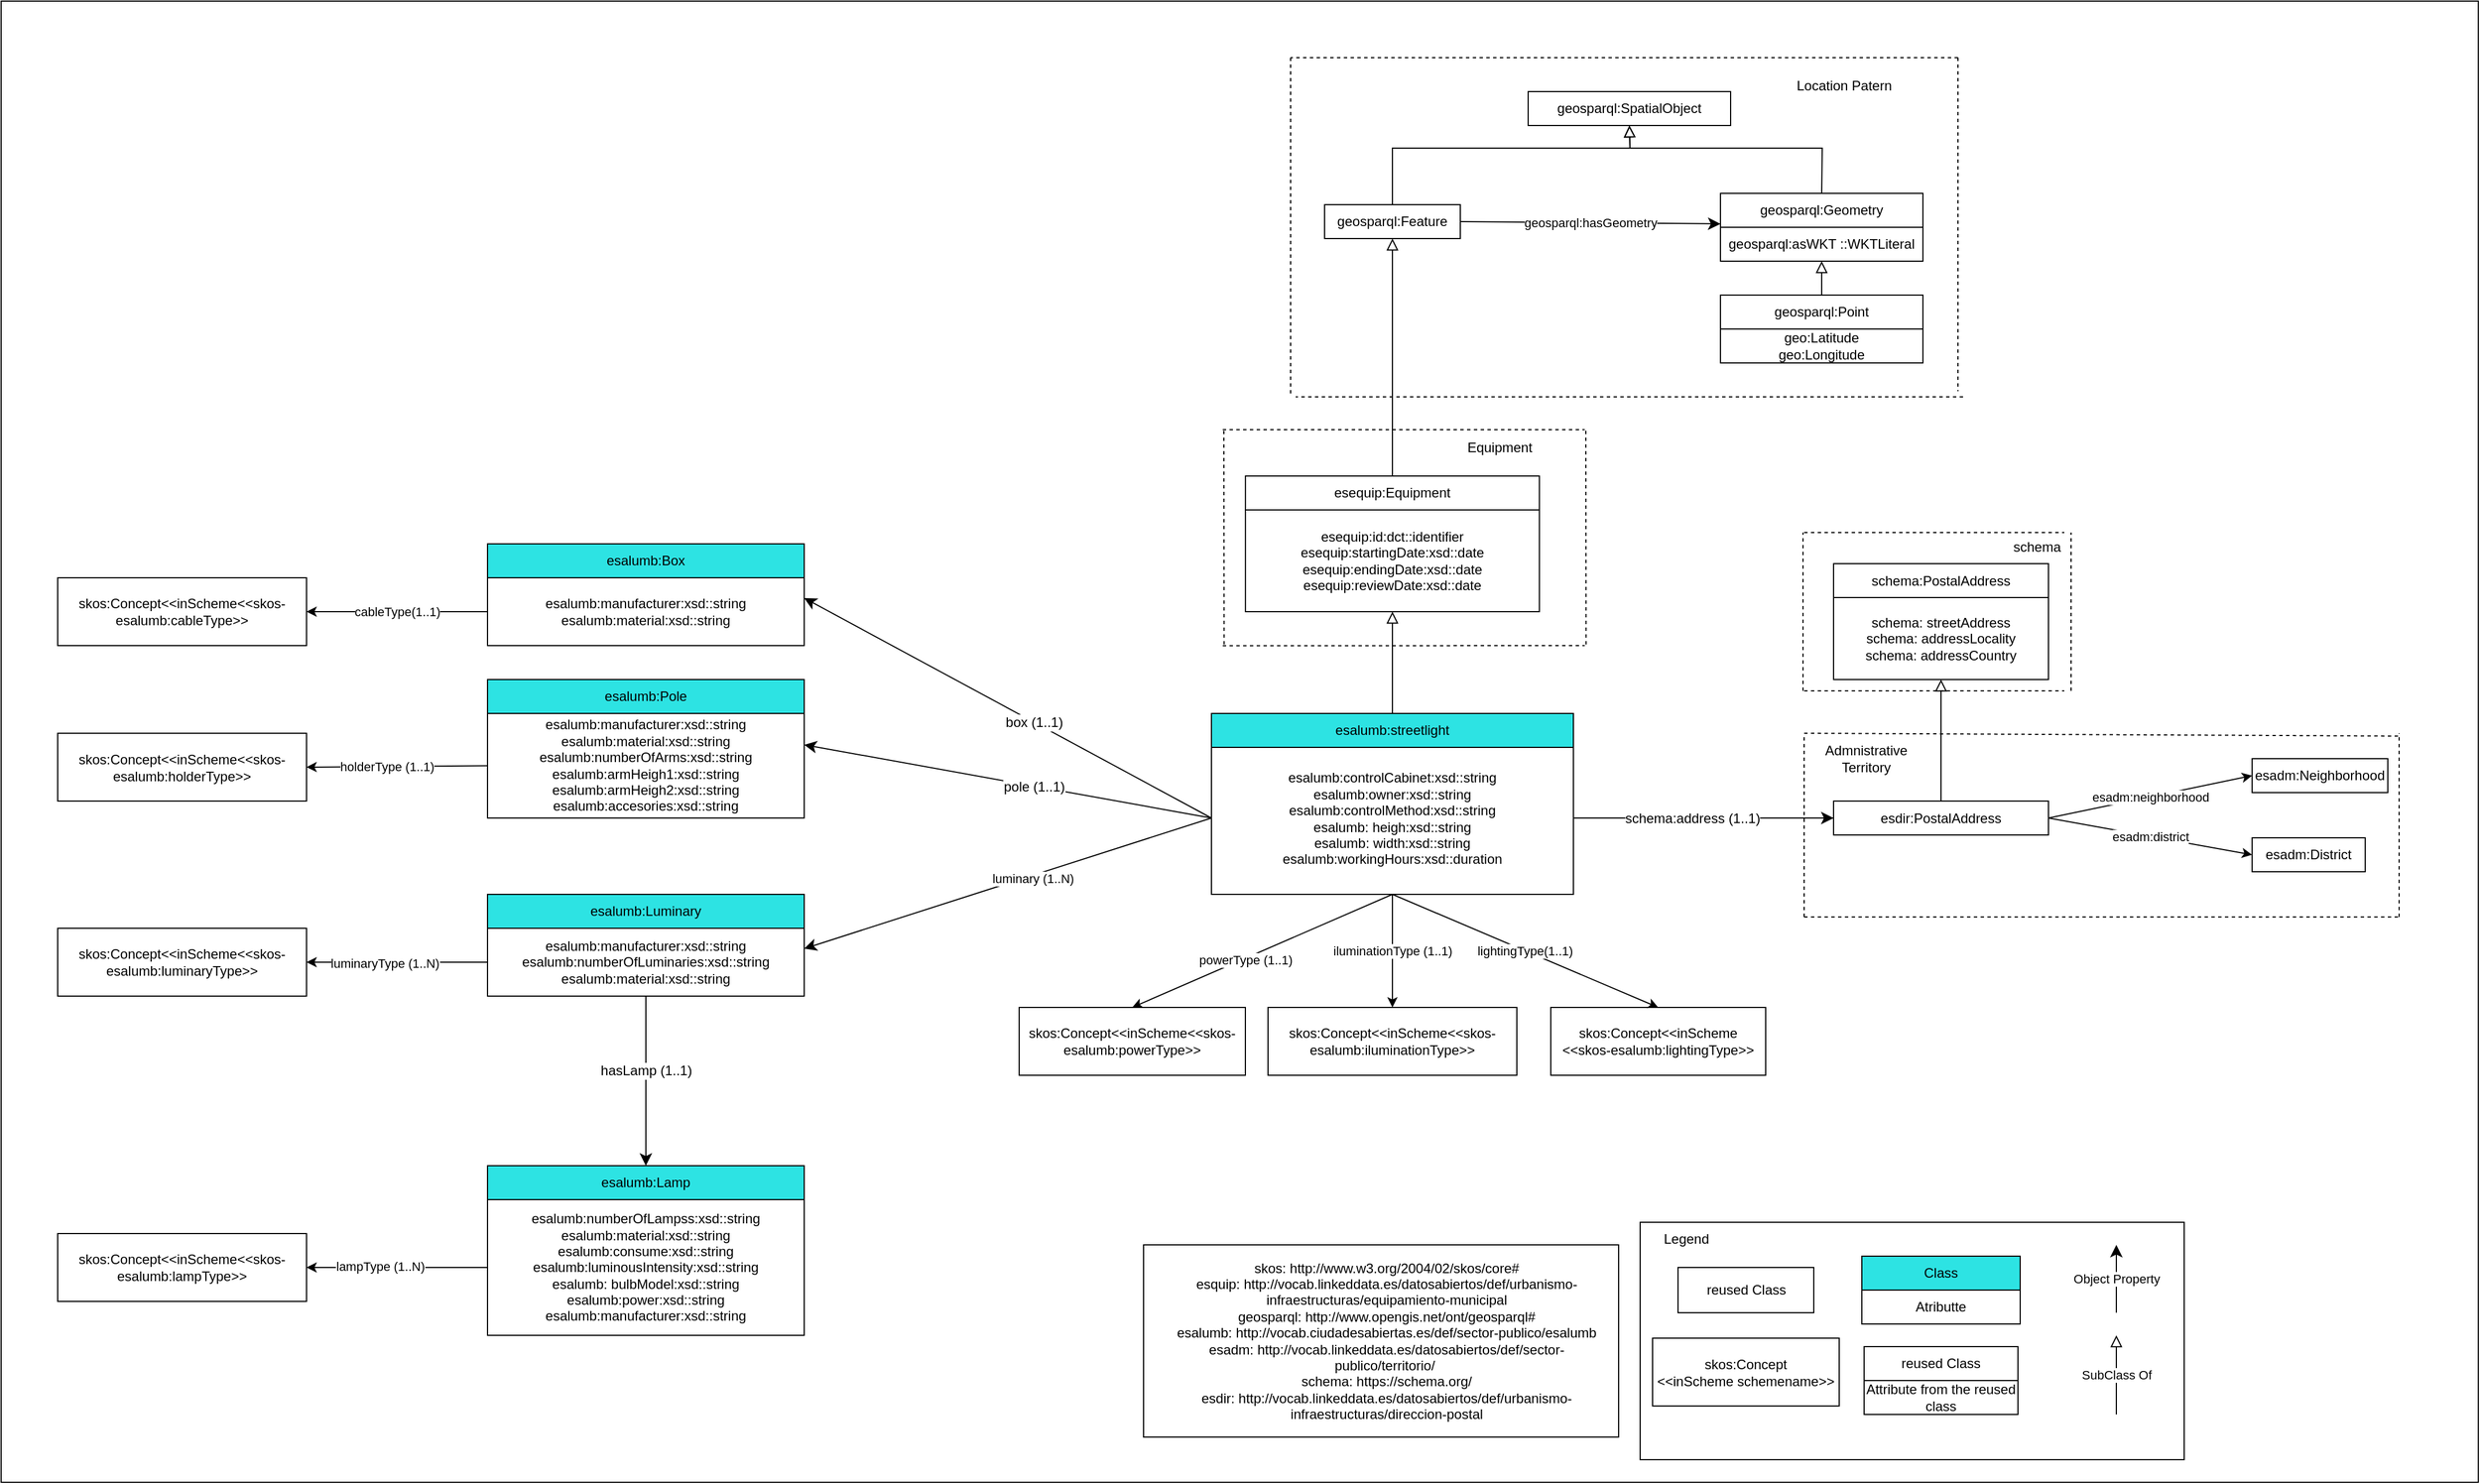 <mxfile version="17.4.2" type="device"><diagram id="e428gesRJKgHhVkrDnYT" name="Página-2"><mxGraphModel dx="2932" dy="1818" grid="1" gridSize="10" guides="1" tooltips="1" connect="1" arrows="1" fold="1" page="1" pageScale="1" pageWidth="827" pageHeight="1169" math="0" shadow="0"><root><mxCell id="gFt_EBzvBKmSdwnH_T5e-0"/><mxCell id="gFt_EBzvBKmSdwnH_T5e-1" parent="gFt_EBzvBKmSdwnH_T5e-0"/><mxCell id="wzU574VmrO2W2eelfZgO-3" value="" style="rounded=0;whiteSpace=wrap;html=1;" vertex="1" parent="gFt_EBzvBKmSdwnH_T5e-1"><mxGeometry x="-1180" y="-170" width="2190" height="1310" as="geometry"/></mxCell><mxCell id="wOGgkQfPhAHRgsVjdHP_-0" value="&lt;span&gt;esalumb:controlCabinet:xsd::string&lt;/span&gt;&lt;u&gt;&lt;br&gt;&lt;/u&gt;esalumb:owner:xsd::string&lt;br&gt;esalumb:controlMethod:xsd::string&lt;br&gt;esalumb: heigh:xsd::string&lt;br&gt;esalumb: width:xsd::string&lt;br&gt;esalumb:workingHours:xsd::duration&lt;span&gt;&lt;br&gt;&lt;/span&gt;" style="rounded=0;whiteSpace=wrap;html=1;snapToPoint=1;points=[[0.1,0],[0.2,0],[0.3,0],[0.4,0],[0.5,0],[0.6,0],[0.7,0],[0.8,0],[0.9,0],[0,0.1],[0,0.3],[0,0.5],[0,0.7],[0,0.9],[0.1,1],[0.2,1],[0.3,1],[0.4,1],[0.5,1],[0.6,1],[0.7,1],[0.8,1],[0.9,1],[1,0.1],[1,0.3],[1,0.5],[1,0.7],[1,0.9]];" parent="gFt_EBzvBKmSdwnH_T5e-1" vertex="1"><mxGeometry x="-110" y="485" width="320" height="135" as="geometry"/></mxCell><mxCell id="wOGgkQfPhAHRgsVjdHP_-1" value="esalumb:streetlight" style="rounded=0;whiteSpace=wrap;html=1;snapToPoint=1;points=[[0.1,0],[0.2,0],[0.3,0],[0.4,0],[0.5,0],[0.6,0],[0.7,0],[0.8,0],[0.9,0],[0,0.1],[0,0.3],[0,0.5],[0,0.7],[0,0.9],[0.1,1],[0.2,1],[0.3,1],[0.4,1],[0.5,1],[0.6,1],[0.7,1],[0.8,1],[0.9,1],[1,0.1],[1,0.3],[1,0.5],[1,0.7],[1,0.9]];fillColor=#2DE3E3;" parent="gFt_EBzvBKmSdwnH_T5e-1" vertex="1"><mxGeometry x="-110" y="460" width="320" height="30" as="geometry"/></mxCell><mxCell id="DPqcts68qOre62kYzFas-4" style="edgeStyle=orthogonalEdgeStyle;rounded=0;orthogonalLoop=1;jettySize=auto;html=1;exitX=0.5;exitY=1;exitDx=0;exitDy=0;" parent="gFt_EBzvBKmSdwnH_T5e-1" source="wOGgkQfPhAHRgsVjdHP_-0" target="wOGgkQfPhAHRgsVjdHP_-0" edge="1"><mxGeometry relative="1" as="geometry"/></mxCell><mxCell id="qGrU05ty7huBXTV7_1Z9-4" value="esalumb:manufacturer:xsd::string&lt;br&gt;esalumb:material:xsd::string" style="rounded=0;whiteSpace=wrap;html=1;snapToPoint=1;points=[[0.1,0],[0.2,0],[0.3,0],[0.4,0],[0.5,0],[0.6,0],[0.7,0],[0.8,0],[0.9,0],[0,0.1],[0,0.3],[0,0.5],[0,0.7],[0,0.9],[0.1,1],[0.2,1],[0.3,1],[0.4,1],[0.5,1],[0.6,1],[0.7,1],[0.8,1],[0.9,1],[1,0.1],[1,0.3],[1,0.5],[1,0.7],[1,0.9]];fillColor=#FFFFFF;" parent="gFt_EBzvBKmSdwnH_T5e-1" vertex="1"><mxGeometry x="-750" y="340" width="280" height="60" as="geometry"/></mxCell><mxCell id="qGrU05ty7huBXTV7_1Z9-5" value="esalumb:Box" style="rounded=0;whiteSpace=wrap;html=1;snapToPoint=1;points=[[0.1,0],[0.2,0],[0.3,0],[0.4,0],[0.5,0],[0.6,0],[0.7,0],[0.8,0],[0.9,0],[0,0.1],[0,0.3],[0,0.5],[0,0.7],[0,0.9],[0.1,1],[0.2,1],[0.3,1],[0.4,1],[0.5,1],[0.6,1],[0.7,1],[0.8,1],[0.9,1],[1,0.1],[1,0.3],[1,0.5],[1,0.7],[1,0.9]];fillColor=#2DE3E3;" parent="gFt_EBzvBKmSdwnH_T5e-1" vertex="1"><mxGeometry x="-750" y="310" width="280" height="30" as="geometry"/></mxCell><mxCell id="qGrU05ty7huBXTV7_1Z9-6" value="esalumb:manufacturer:xsd::string&lt;br&gt;esalumb:material:xsd::string&lt;br&gt;esalumb:numberOfArms:xsd::string&lt;br&gt;esalumb:armHeigh1:xsd::string&lt;br&gt;esalumb:armHeigh2:xsd::string&lt;br&gt;esalumb:accesories:xsd::string&lt;span&gt;&lt;br&gt;&lt;/span&gt;" style="rounded=0;whiteSpace=wrap;html=1;snapToPoint=1;points=[[0.1,0],[0.2,0],[0.3,0],[0.4,0],[0.5,0],[0.6,0],[0.7,0],[0.8,0],[0.9,0],[0,0.1],[0,0.3],[0,0.5],[0,0.7],[0,0.9],[0.1,1],[0.2,1],[0.3,1],[0.4,1],[0.5,1],[0.6,1],[0.7,1],[0.8,1],[0.9,1],[1,0.1],[1,0.3],[1,0.5],[1,0.7],[1,0.9]];fillColor=#FFFFFF;" parent="gFt_EBzvBKmSdwnH_T5e-1" vertex="1"><mxGeometry x="-750" y="460" width="280" height="92.5" as="geometry"/></mxCell><mxCell id="qGrU05ty7huBXTV7_1Z9-7" value="esalumb&lt;span&gt;:Pole&lt;/span&gt;" style="rounded=0;whiteSpace=wrap;html=1;snapToPoint=1;points=[[0.1,0],[0.2,0],[0.3,0],[0.4,0],[0.5,0],[0.6,0],[0.7,0],[0.8,0],[0.9,0],[0,0.1],[0,0.3],[0,0.5],[0,0.7],[0,0.9],[0.1,1],[0.2,1],[0.3,1],[0.4,1],[0.5,1],[0.6,1],[0.7,1],[0.8,1],[0.9,1],[1,0.1],[1,0.3],[1,0.5],[1,0.7],[1,0.9]];fillColor=#2DE3E3;" parent="gFt_EBzvBKmSdwnH_T5e-1" vertex="1"><mxGeometry x="-750" y="430" width="280" height="30" as="geometry"/></mxCell><mxCell id="qGrU05ty7huBXTV7_1Z9-10" value="esalumb:manufacturer:xsd::string&lt;br&gt;esalumb:numberOfLuminaries:xsd::string&lt;br&gt;esalumb:material:xsd::string&lt;span&gt;&lt;br&gt;&lt;/span&gt;" style="rounded=0;whiteSpace=wrap;html=1;snapToPoint=1;points=[[0.1,0],[0.2,0],[0.3,0],[0.4,0],[0.5,0],[0.6,0],[0.7,0],[0.8,0],[0.9,0],[0,0.1],[0,0.3],[0,0.5],[0,0.7],[0,0.9],[0.1,1],[0.2,1],[0.3,1],[0.4,1],[0.5,1],[0.6,1],[0.7,1],[0.8,1],[0.9,1],[1,0.1],[1,0.3],[1,0.5],[1,0.7],[1,0.9]];fillColor=#FFFFFF;" parent="gFt_EBzvBKmSdwnH_T5e-1" vertex="1"><mxGeometry x="-750" y="650" width="280" height="60" as="geometry"/></mxCell><mxCell id="qGrU05ty7huBXTV7_1Z9-11" value="esalumb&lt;span&gt;:Luminary&lt;/span&gt;" style="rounded=0;whiteSpace=wrap;html=1;snapToPoint=1;points=[[0.1,0],[0.2,0],[0.3,0],[0.4,0],[0.5,0],[0.6,0],[0.7,0],[0.8,0],[0.9,0],[0,0.1],[0,0.3],[0,0.5],[0,0.7],[0,0.9],[0.1,1],[0.2,1],[0.3,1],[0.4,1],[0.5,1],[0.6,1],[0.7,1],[0.8,1],[0.9,1],[1,0.1],[1,0.3],[1,0.5],[1,0.7],[1,0.9]];fillColor=#2DE3E3;" parent="gFt_EBzvBKmSdwnH_T5e-1" vertex="1"><mxGeometry x="-750" y="620" width="280" height="30" as="geometry"/></mxCell><mxCell id="qGrU05ty7huBXTV7_1Z9-12" value="esalumb:numberOfLampss:xsd::string&lt;br&gt;esalumb:material:xsd::string&lt;br&gt;esalumb:consume:xsd::string&lt;br&gt;esalumb:luminousIntensity:xsd::string&lt;br&gt;esalumb: bulbModel:xsd::string&lt;br&gt;esalumb:power:xsd::string&lt;br&gt;esalumb:manufacturer:xsd::string" style="rounded=0;whiteSpace=wrap;html=1;snapToPoint=1;points=[[0.1,0],[0.2,0],[0.3,0],[0.4,0],[0.5,0],[0.6,0],[0.7,0],[0.8,0],[0.9,0],[0,0.1],[0,0.3],[0,0.5],[0,0.7],[0,0.9],[0.1,1],[0.2,1],[0.3,1],[0.4,1],[0.5,1],[0.6,1],[0.7,1],[0.8,1],[0.9,1],[1,0.1],[1,0.3],[1,0.5],[1,0.7],[1,0.9]];fillColor=#FFFFFF;" parent="gFt_EBzvBKmSdwnH_T5e-1" vertex="1"><mxGeometry x="-750" y="890" width="280" height="120" as="geometry"/></mxCell><mxCell id="qGrU05ty7huBXTV7_1Z9-13" value="esalumb&lt;span&gt;:Lamp&lt;/span&gt;" style="rounded=0;whiteSpace=wrap;html=1;snapToPoint=1;points=[[0.1,0],[0.2,0],[0.3,0],[0.4,0],[0.5,0],[0.6,0],[0.7,0],[0.8,0],[0.9,0],[0,0.1],[0,0.3],[0,0.5],[0,0.7],[0,0.9],[0.1,1],[0.2,1],[0.3,1],[0.4,1],[0.5,1],[0.6,1],[0.7,1],[0.8,1],[0.9,1],[1,0.1],[1,0.3],[1,0.5],[1,0.7],[1,0.9]];fillColor=#2DE3E3;" parent="gFt_EBzvBKmSdwnH_T5e-1" vertex="1"><mxGeometry x="-750" y="860" width="280" height="30" as="geometry"/></mxCell><mxCell id="qGrU05ty7huBXTV7_1Z9-26" value="" style="endArrow=classic;html=1;exitX=1;exitY=0.5;exitDx=0;exitDy=0;entryX=0;entryY=0.5;entryDx=0;entryDy=0;endSize=8;arcSize=0;rounded=0;" parent="gFt_EBzvBKmSdwnH_T5e-1" source="wOGgkQfPhAHRgsVjdHP_-0" edge="1"><mxGeometry width="50" height="50" relative="1" as="geometry"><mxPoint x="110" y="405" as="sourcePoint"/><mxPoint x="480" y="552.5" as="targetPoint"/></mxGeometry></mxCell><mxCell id="bHKJgjvmhFTb6MqbkRUl-0" value="" style="endArrow=classic;html=1;exitX=0;exitY=0.5;exitDx=0;exitDy=0;entryX=1;entryY=0.3;entryDx=0;entryDy=0;endSize=8;arcSize=0;rounded=0;" parent="gFt_EBzvBKmSdwnH_T5e-1" source="wOGgkQfPhAHRgsVjdHP_-0" target="qGrU05ty7huBXTV7_1Z9-4" edge="1"><mxGeometry width="50" height="50" relative="1" as="geometry"><mxPoint x="-100" y="450" as="sourcePoint"/><mxPoint x="97" y="450" as="targetPoint"/></mxGeometry></mxCell><mxCell id="bHKJgjvmhFTb6MqbkRUl-1" value="box (1..1)" style="text;html=1;align=center;verticalAlign=middle;resizable=0;points=[];labelBackgroundColor=#ffffff;" parent="bHKJgjvmhFTb6MqbkRUl-0" vertex="1" connectable="0"><mxGeometry x="-0.127" relative="1" as="geometry"><mxPoint as="offset"/></mxGeometry></mxCell><mxCell id="bHKJgjvmhFTb6MqbkRUl-2" value="" style="endArrow=classic;html=1;exitX=0;exitY=0.5;exitDx=0;exitDy=0;entryX=1;entryY=0.3;entryDx=0;entryDy=0;endSize=8;arcSize=0;rounded=0;" parent="gFt_EBzvBKmSdwnH_T5e-1" source="wOGgkQfPhAHRgsVjdHP_-0" target="qGrU05ty7huBXTV7_1Z9-6" edge="1"><mxGeometry width="50" height="50" relative="1" as="geometry"><mxPoint x="-100" y="450" as="sourcePoint"/><mxPoint x="97" y="450" as="targetPoint"/></mxGeometry></mxCell><mxCell id="bHKJgjvmhFTb6MqbkRUl-3" value="pole (1..1)" style="text;html=1;align=center;verticalAlign=middle;resizable=0;points=[];labelBackgroundColor=#ffffff;" parent="bHKJgjvmhFTb6MqbkRUl-2" vertex="1" connectable="0"><mxGeometry x="-0.127" relative="1" as="geometry"><mxPoint as="offset"/></mxGeometry></mxCell><mxCell id="bHKJgjvmhFTb6MqbkRUl-4" value="" style="endArrow=classic;html=1;exitX=0;exitY=0.5;exitDx=0;exitDy=0;entryX=1;entryY=0.3;entryDx=0;entryDy=0;endSize=8;arcSize=0;rounded=0;" parent="gFt_EBzvBKmSdwnH_T5e-1" source="wOGgkQfPhAHRgsVjdHP_-0" target="qGrU05ty7huBXTV7_1Z9-10" edge="1"><mxGeometry width="50" height="50" relative="1" as="geometry"><mxPoint x="-100" y="450" as="sourcePoint"/><mxPoint x="97" y="450" as="targetPoint"/></mxGeometry></mxCell><mxCell id="bHKJgjvmhFTb6MqbkRUl-6" value="luminary (1..N)" style="edgeLabel;html=1;align=center;verticalAlign=middle;resizable=0;points=[];" parent="bHKJgjvmhFTb6MqbkRUl-4" vertex="1" connectable="0"><mxGeometry x="-0.119" y="2" relative="1" as="geometry"><mxPoint as="offset"/></mxGeometry></mxCell><mxCell id="bHKJgjvmhFTb6MqbkRUl-9" value="geosparql:Feature" style="rounded=0;whiteSpace=wrap;html=1;snapToPoint=1;points=[[0.1,0],[0.2,0],[0.3,0],[0.4,0],[0.5,0],[0.6,0],[0.7,0],[0.8,0],[0.9,0],[0,0.1],[0,0.3],[0,0.5],[0,0.7],[0,0.9],[0.1,1],[0.2,1],[0.3,1],[0.4,1],[0.5,1],[0.6,1],[0.7,1],[0.8,1],[0.9,1],[1,0.1],[1,0.3],[1,0.5],[1,0.7],[1,0.9]];" parent="gFt_EBzvBKmSdwnH_T5e-1" vertex="1"><mxGeometry x="-9.99" y="10.0" width="120" height="30" as="geometry"/></mxCell><mxCell id="bHKJgjvmhFTb6MqbkRUl-10" value="" style="endArrow=block;html=1;fontColor=#000099;endFill=0;entryX=0.5;entryY=1;entryDx=0;entryDy=0;endSize=8;arcSize=0;rounded=0;exitX=0.5;exitY=0;exitDx=0;exitDy=0;" parent="gFt_EBzvBKmSdwnH_T5e-1" source="9bl74Zb8ZhMn1Q-J3hvB-4" target="bHKJgjvmhFTb6MqbkRUl-9" edge="1"><mxGeometry width="50" height="50" relative="1" as="geometry"><mxPoint x="690" y="310" as="sourcePoint"/><mxPoint x="690" y="240" as="targetPoint"/><Array as="points"/></mxGeometry></mxCell><mxCell id="bHKJgjvmhFTb6MqbkRUl-14" value="geosparql:Geometry" style="rounded=0;whiteSpace=wrap;html=1;snapToPoint=1;points=[[0.1,0],[0.2,0],[0.3,0],[0.4,0],[0.5,0],[0.6,0],[0.7,0],[0.8,0],[0.9,0],[0,0.1],[0,0.3],[0,0.5],[0,0.7],[0,0.9],[0.1,1],[0.2,1],[0.3,1],[0.4,1],[0.5,1],[0.6,1],[0.7,1],[0.8,1],[0.9,1],[1,0.1],[1,0.3],[1,0.5],[1,0.7],[1,0.9]];" parent="gFt_EBzvBKmSdwnH_T5e-1" vertex="1"><mxGeometry x="340" y="-1.137e-13" width="179" height="30" as="geometry"/></mxCell><mxCell id="bHKJgjvmhFTb6MqbkRUl-18" value="" style="endArrow=block;html=1;fontColor=#000099;endFill=0;endSize=8;arcSize=0;rounded=0;entryX=0.5;entryY=1;entryDx=0;entryDy=0;exitX=0.5;exitY=0;exitDx=0;exitDy=0;" parent="gFt_EBzvBKmSdwnH_T5e-1" source="bHKJgjvmhFTb6MqbkRUl-34" target="bHKJgjvmhFTb6MqbkRUl-13" edge="1"><mxGeometry width="50" height="50" relative="1" as="geometry"><mxPoint x="940" y="440" as="sourcePoint"/><mxPoint x="1040" y="333" as="targetPoint"/></mxGeometry></mxCell><mxCell id="bHKJgjvmhFTb6MqbkRUl-30" value="geosparql:hasGeometry" style="endArrow=classic;html=1;endSize=8;arcSize=0;rounded=0;exitDx=0;exitDy=0;startArrow=none;exitX=1;exitY=0.5;entryX=0;entryY=0.9;entryDx=0;entryDy=0;" parent="gFt_EBzvBKmSdwnH_T5e-1" source="bHKJgjvmhFTb6MqbkRUl-9" edge="1" target="bHKJgjvmhFTb6MqbkRUl-14"><mxGeometry width="50" height="50" relative="1" as="geometry"><mxPoint x="590" y="135" as="sourcePoint"/><mxPoint x="400" y="220" as="targetPoint"/></mxGeometry></mxCell><mxCell id="bHKJgjvmhFTb6MqbkRUl-33" value="geo:Latitude&lt;br&gt;geo:Longitude" style="rounded=0;whiteSpace=wrap;html=1;snapToPoint=1;points=[[0.1,0],[0.2,0],[0.3,0],[0.4,0],[0.5,0],[0.6,0],[0.7,0],[0.8,0],[0.9,0],[0,0.1],[0,0.3],[0,0.5],[0,0.7],[0,0.9],[0.1,1],[0.2,1],[0.3,1],[0.4,1],[0.5,1],[0.6,1],[0.7,1],[0.8,1],[0.9,1],[1,0.1],[1,0.3],[1,0.5],[1,0.7],[1,0.9]];" parent="gFt_EBzvBKmSdwnH_T5e-1" vertex="1"><mxGeometry x="340" y="120.0" width="179" height="30" as="geometry"/></mxCell><mxCell id="bHKJgjvmhFTb6MqbkRUl-34" value="geosparql:Point" style="rounded=0;whiteSpace=wrap;html=1;snapToPoint=1;points=[[0.1,0],[0.2,0],[0.3,0],[0.4,0],[0.5,0],[0.6,0],[0.7,0],[0.8,0],[0.9,0],[0,0.1],[0,0.3],[0,0.5],[0,0.7],[0,0.9],[0.1,1],[0.2,1],[0.3,1],[0.4,1],[0.5,1],[0.6,1],[0.7,1],[0.8,1],[0.9,1],[1,0.1],[1,0.3],[1,0.5],[1,0.7],[1,0.9]];" parent="gFt_EBzvBKmSdwnH_T5e-1" vertex="1"><mxGeometry x="340" y="90.0" width="179" height="30" as="geometry"/></mxCell><mxCell id="IhY2I2tJhYC46PhCYdeF-5" value="geosparql:SpatialObject" style="rounded=0;whiteSpace=wrap;html=1;snapToPoint=1;points=[[0.1,0],[0.2,0],[0.3,0],[0.4,0],[0.5,0],[0.6,0],[0.7,0],[0.8,0],[0.9,0],[0,0.1],[0,0.3],[0,0.5],[0,0.7],[0,0.9],[0.1,1],[0.2,1],[0.3,1],[0.4,1],[0.5,1],[0.6,1],[0.7,1],[0.8,1],[0.9,1],[1,0.1],[1,0.3],[1,0.5],[1,0.7],[1,0.9]];" parent="gFt_EBzvBKmSdwnH_T5e-1" vertex="1"><mxGeometry x="170" y="-90.0" width="179" height="30" as="geometry"/></mxCell><mxCell id="pQOrDrD6G0cWitjIZptJ-0" value="" style="rounded=0;whiteSpace=wrap;html=1;" parent="gFt_EBzvBKmSdwnH_T5e-1" vertex="1"><mxGeometry x="269" y="910" width="481" height="210" as="geometry"/></mxCell><mxCell id="pQOrDrD6G0cWitjIZptJ-1" value="reused Class" style="rounded=0;whiteSpace=wrap;html=1;" parent="gFt_EBzvBKmSdwnH_T5e-1" vertex="1"><mxGeometry x="302.5" y="950" width="120" height="40" as="geometry"/></mxCell><mxCell id="pQOrDrD6G0cWitjIZptJ-3" value="Class" style="rounded=0;whiteSpace=wrap;html=1;snapToPoint=1;points=[[0.1,0],[0.2,0],[0.3,0],[0.4,0],[0.5,0],[0.6,0],[0.7,0],[0.8,0],[0.9,0],[0,0.1],[0,0.3],[0,0.5],[0,0.7],[0,0.9],[0.1,1],[0.2,1],[0.3,1],[0.4,1],[0.5,1],[0.6,1],[0.7,1],[0.8,1],[0.9,1],[1,0.1],[1,0.3],[1,0.5],[1,0.7],[1,0.9]];fillColor=#2DE3E3;" parent="gFt_EBzvBKmSdwnH_T5e-1" vertex="1"><mxGeometry x="465" y="940" width="140" height="30" as="geometry"/></mxCell><mxCell id="pQOrDrD6G0cWitjIZptJ-4" value="Atributte" style="rounded=0;whiteSpace=wrap;html=1;snapToPoint=1;points=[[0.1,0],[0.2,0],[0.3,0],[0.4,0],[0.5,0],[0.6,0],[0.7,0],[0.8,0],[0.9,0],[0,0.1],[0,0.3],[0,0.5],[0,0.7],[0,0.9],[0.1,1],[0.2,1],[0.3,1],[0.4,1],[0.5,1],[0.6,1],[0.7,1],[0.8,1],[0.9,1],[1,0.1],[1,0.3],[1,0.5],[1,0.7],[1,0.9]];fillColor=#FFFFFF;" parent="gFt_EBzvBKmSdwnH_T5e-1" vertex="1"><mxGeometry x="465" y="970" width="140" height="30" as="geometry"/></mxCell><mxCell id="pQOrDrD6G0cWitjIZptJ-5" value="Attribute from the reused class" style="rounded=0;whiteSpace=wrap;html=1;snapToPoint=1;points=[[0.1,0],[0.2,0],[0.3,0],[0.4,0],[0.5,0],[0.6,0],[0.7,0],[0.8,0],[0.9,0],[0,0.1],[0,0.3],[0,0.5],[0,0.7],[0,0.9],[0.1,1],[0.2,1],[0.3,1],[0.4,1],[0.5,1],[0.6,1],[0.7,1],[0.8,1],[0.9,1],[1,0.1],[1,0.3],[1,0.5],[1,0.7],[1,0.9]];fillColor=#FFFFFF;" parent="gFt_EBzvBKmSdwnH_T5e-1" vertex="1"><mxGeometry x="467" y="1050" width="136" height="30" as="geometry"/></mxCell><mxCell id="pQOrDrD6G0cWitjIZptJ-6" value="reused Class" style="rounded=0;whiteSpace=wrap;html=1;snapToPoint=1;points=[[0.1,0],[0.2,0],[0.3,0],[0.4,0],[0.5,0],[0.6,0],[0.7,0],[0.8,0],[0.9,0],[0,0.1],[0,0.3],[0,0.5],[0,0.7],[0,0.9],[0.1,1],[0.2,1],[0.3,1],[0.4,1],[0.5,1],[0.6,1],[0.7,1],[0.8,1],[0.9,1],[1,0.1],[1,0.3],[1,0.5],[1,0.7],[1,0.9]];fillColor=#FFFFFF;" parent="gFt_EBzvBKmSdwnH_T5e-1" vertex="1"><mxGeometry x="467" y="1020" width="136" height="30" as="geometry"/></mxCell><mxCell id="pQOrDrD6G0cWitjIZptJ-8" value="Object Property" style="endArrow=classic;html=1;endSize=8;arcSize=0;rounded=0;" parent="gFt_EBzvBKmSdwnH_T5e-1" edge="1"><mxGeometry width="50" height="50" relative="1" as="geometry"><mxPoint x="690" y="990" as="sourcePoint"/><mxPoint x="690" y="930" as="targetPoint"/></mxGeometry></mxCell><mxCell id="pQOrDrD6G0cWitjIZptJ-16" value="&lt;span style=&quot;color: rgb(0 , 0 , 0)&quot;&gt;SubClass Of&lt;/span&gt;" style="endArrow=block;html=1;fontColor=#000099;exitX=0.5;exitY=0;exitDx=0;exitDy=0;endFill=0;entryX=0.5;entryY=1;entryDx=0;entryDy=0;endSize=8;arcSize=0;rounded=0;" parent="gFt_EBzvBKmSdwnH_T5e-1" edge="1"><mxGeometry width="50" height="50" relative="1" as="geometry"><mxPoint x="690" y="1080" as="sourcePoint"/><mxPoint x="690" y="1010" as="targetPoint"/></mxGeometry></mxCell><mxCell id="pQOrDrD6G0cWitjIZptJ-19" value="Legend" style="text;html=1;strokeColor=none;fillColor=none;align=center;verticalAlign=middle;whiteSpace=wrap;rounded=0;" parent="gFt_EBzvBKmSdwnH_T5e-1" vertex="1"><mxGeometry x="280" y="910" width="60" height="30" as="geometry"/></mxCell><mxCell id="9bl74Zb8ZhMn1Q-J3hvB-4" value="esequip:Equipment" style="rounded=0;whiteSpace=wrap;html=1;snapToPoint=1;points=[[0.1,0],[0.2,0],[0.3,0],[0.4,0],[0.5,0],[0.6,0],[0.7,0],[0.8,0],[0.9,0],[0,0.1],[0,0.3],[0,0.5],[0,0.7],[0,0.9],[0.1,1],[0.2,1],[0.3,1],[0.4,1],[0.5,1],[0.6,1],[0.7,1],[0.8,1],[0.9,1],[1,0.1],[1,0.3],[1,0.5],[1,0.7],[1,0.9]];" parent="gFt_EBzvBKmSdwnH_T5e-1" vertex="1"><mxGeometry x="-79.93" y="250" width="259.87" height="30" as="geometry"/></mxCell><mxCell id="9bl74Zb8ZhMn1Q-J3hvB-5" value="" style="endArrow=classic;html=1;exitX=0.5;exitY=1;exitDx=0;exitDy=0;entryX=0.5;entryY=0;entryDx=0;entryDy=0;endSize=8;arcSize=0;rounded=0;" parent="gFt_EBzvBKmSdwnH_T5e-1" source="qGrU05ty7huBXTV7_1Z9-10" target="qGrU05ty7huBXTV7_1Z9-13" edge="1"><mxGeometry width="50" height="50" relative="1" as="geometry"><mxPoint x="-350" y="580" as="sourcePoint"/><mxPoint x="-153" y="580" as="targetPoint"/></mxGeometry></mxCell><mxCell id="9bl74Zb8ZhMn1Q-J3hvB-6" value="hasLamp (1..1)" style="text;html=1;align=center;verticalAlign=middle;resizable=0;points=[];labelBackgroundColor=#ffffff;" parent="9bl74Zb8ZhMn1Q-J3hvB-5" vertex="1" connectable="0"><mxGeometry x="-0.127" relative="1" as="geometry"><mxPoint as="offset"/></mxGeometry></mxCell><mxCell id="9bl74Zb8ZhMn1Q-J3hvB-10" value="" style="endArrow=block;html=1;fontColor=#000099;endFill=0;endSize=8;arcSize=0;rounded=0;entryX=0.5;entryY=1;entryDx=0;entryDy=0;exitX=0.5;exitY=0;exitDx=0;exitDy=0;" parent="gFt_EBzvBKmSdwnH_T5e-1" source="wOGgkQfPhAHRgsVjdHP_-1" target="9bl74Zb8ZhMn1Q-J3hvB-3" edge="1"><mxGeometry width="50" height="50" relative="1" as="geometry"><mxPoint x="120" y="680" as="sourcePoint"/><mxPoint x="49.5" y="770" as="targetPoint"/></mxGeometry></mxCell><mxCell id="ZgUkzQID7uLGxqjKA6jz-4" value="Location Patern" style="text;html=1;strokeColor=none;fillColor=none;align=center;verticalAlign=middle;whiteSpace=wrap;rounded=0;" parent="gFt_EBzvBKmSdwnH_T5e-1" vertex="1"><mxGeometry x="378.5" y="-110" width="140.5" height="30" as="geometry"/></mxCell><mxCell id="ZgUkzQID7uLGxqjKA6jz-9" value="Equipment" style="text;html=1;strokeColor=none;fillColor=none;align=center;verticalAlign=middle;whiteSpace=wrap;rounded=0;" parent="gFt_EBzvBKmSdwnH_T5e-1" vertex="1"><mxGeometry x="90" y="210" width="110" height="30" as="geometry"/></mxCell><mxCell id="9bl74Zb8ZhMn1Q-J3hvB-3" value="esequip:id:dct::identifier&lt;br&gt;esequip:startingDate:xsd::date&lt;br&gt;esequip:endingDate:xsd::date&lt;br&gt;esequip:reviewDate:xsd::date" style="rounded=0;whiteSpace=wrap;html=1;snapToPoint=1;points=[[0.1,0],[0.2,0],[0.3,0],[0.4,0],[0.5,0],[0.6,0],[0.7,0],[0.8,0],[0.9,0],[0,0.1],[0,0.3],[0,0.5],[0,0.7],[0,0.9],[0.1,1],[0.2,1],[0.3,1],[0.4,1],[0.5,1],[0.6,1],[0.7,1],[0.8,1],[0.9,1],[1,0.1],[1,0.3],[1,0.5],[1,0.7],[1,0.9]];" parent="gFt_EBzvBKmSdwnH_T5e-1" vertex="1"><mxGeometry x="-79.93" y="280" width="259.87" height="90" as="geometry"/></mxCell><mxCell id="F7zj1IGawAUC-YgU3Szz-5" value="skos:Concept&amp;lt;&amp;lt;inScheme&amp;lt;&amp;lt;skos-esalumb:iluminationType&amp;gt;&amp;gt;" style="rounded=0;whiteSpace=wrap;html=1;" parent="gFt_EBzvBKmSdwnH_T5e-1" vertex="1"><mxGeometry x="-60" y="720" width="220" height="60" as="geometry"/></mxCell><mxCell id="F7zj1IGawAUC-YgU3Szz-6" value="skos:Concept&amp;lt;&amp;lt;inScheme&lt;br&gt;&amp;lt;&amp;lt;skos-esalumb:lightingType&amp;gt;&amp;gt;" style="rounded=0;whiteSpace=wrap;html=1;" parent="gFt_EBzvBKmSdwnH_T5e-1" vertex="1"><mxGeometry x="190" y="720" width="190" height="60" as="geometry"/></mxCell><mxCell id="F7zj1IGawAUC-YgU3Szz-7" value="skos:Concept&amp;lt;&amp;lt;inScheme&amp;lt;&amp;lt;skos-esalumb:powerType&amp;gt;&amp;gt;" style="rounded=0;whiteSpace=wrap;html=1;" parent="gFt_EBzvBKmSdwnH_T5e-1" vertex="1"><mxGeometry x="-280" y="720" width="200" height="60" as="geometry"/></mxCell><mxCell id="OZpx7c7yXWTA_iKWI5jT-0" value="skos:Concept&amp;lt;&amp;lt;inScheme&amp;lt;&amp;lt;skos-esalumb:holderType&amp;gt;&amp;gt;" style="rounded=0;whiteSpace=wrap;html=1;" parent="gFt_EBzvBKmSdwnH_T5e-1" vertex="1"><mxGeometry x="-1130" y="477.5" width="220" height="60" as="geometry"/></mxCell><mxCell id="OZpx7c7yXWTA_iKWI5jT-1" value="skos:Concept&amp;lt;&amp;lt;inScheme&amp;lt;&amp;lt;skos-esalumb:luminaryType&amp;gt;&amp;gt;" style="rounded=0;whiteSpace=wrap;html=1;" parent="gFt_EBzvBKmSdwnH_T5e-1" vertex="1"><mxGeometry x="-1130" y="650" width="220" height="60" as="geometry"/></mxCell><mxCell id="OZpx7c7yXWTA_iKWI5jT-2" value="skos:Concept&amp;lt;&amp;lt;inScheme&amp;lt;&amp;lt;skos-esalumb:lampType&amp;gt;&amp;gt;" style="rounded=0;whiteSpace=wrap;html=1;" parent="gFt_EBzvBKmSdwnH_T5e-1" vertex="1"><mxGeometry x="-1130" y="920" width="220" height="60" as="geometry"/></mxCell><mxCell id="OZpx7c7yXWTA_iKWI5jT-3" style="edgeStyle=orthogonalEdgeStyle;rounded=0;orthogonalLoop=1;jettySize=auto;html=1;exitX=0.5;exitY=1;exitDx=0;exitDy=0;" parent="gFt_EBzvBKmSdwnH_T5e-1" source="F7zj1IGawAUC-YgU3Szz-6" target="F7zj1IGawAUC-YgU3Szz-6" edge="1"><mxGeometry relative="1" as="geometry"/></mxCell><mxCell id="OZpx7c7yXWTA_iKWI5jT-4" value="lightingType(1..1)" style="endArrow=classic;html=1;rounded=0;exitX=0.5;exitY=1;exitDx=0;exitDy=0;entryX=0.5;entryY=0;entryDx=0;entryDy=0;" parent="gFt_EBzvBKmSdwnH_T5e-1" source="wOGgkQfPhAHRgsVjdHP_-0" target="F7zj1IGawAUC-YgU3Szz-6" edge="1"><mxGeometry width="50" height="50" relative="1" as="geometry"><mxPoint x="80" y="800" as="sourcePoint"/><mxPoint x="130" y="750" as="targetPoint"/></mxGeometry></mxCell><mxCell id="OZpx7c7yXWTA_iKWI5jT-5" value="iluminationType (1..1)" style="endArrow=classic;html=1;rounded=0;exitX=0.5;exitY=1;exitDx=0;exitDy=0;" parent="gFt_EBzvBKmSdwnH_T5e-1" source="wOGgkQfPhAHRgsVjdHP_-0" target="F7zj1IGawAUC-YgU3Szz-5" edge="1"><mxGeometry width="50" height="50" relative="1" as="geometry"><mxPoint x="80" y="800" as="sourcePoint"/><mxPoint x="130" y="750" as="targetPoint"/></mxGeometry></mxCell><mxCell id="OZpx7c7yXWTA_iKWI5jT-6" value="" style="endArrow=classic;html=1;rounded=0;entryX=0.5;entryY=0;entryDx=0;entryDy=0;" parent="gFt_EBzvBKmSdwnH_T5e-1" target="F7zj1IGawAUC-YgU3Szz-7" edge="1"><mxGeometry width="50" height="50" relative="1" as="geometry"><mxPoint x="50" y="620" as="sourcePoint"/><mxPoint x="130" y="750" as="targetPoint"/></mxGeometry></mxCell><mxCell id="OZpx7c7yXWTA_iKWI5jT-7" value="powerType (1..1)" style="edgeLabel;html=1;align=center;verticalAlign=middle;resizable=0;points=[];" parent="OZpx7c7yXWTA_iKWI5jT-6" vertex="1" connectable="0"><mxGeometry x="0.142" y="1" relative="1" as="geometry"><mxPoint as="offset"/></mxGeometry></mxCell><mxCell id="OZpx7c7yXWTA_iKWI5jT-8" value="" style="endArrow=classic;html=1;rounded=0;exitX=0;exitY=0.5;exitDx=0;exitDy=0;entryX=1;entryY=0.5;entryDx=0;entryDy=0;" parent="gFt_EBzvBKmSdwnH_T5e-1" source="qGrU05ty7huBXTV7_1Z9-6" target="OZpx7c7yXWTA_iKWI5jT-0" edge="1"><mxGeometry width="50" height="50" relative="1" as="geometry"><mxPoint x="-650" y="400" as="sourcePoint"/><mxPoint x="-600" y="350" as="targetPoint"/></mxGeometry></mxCell><mxCell id="OZpx7c7yXWTA_iKWI5jT-9" value="holderType (1..1)" style="edgeLabel;html=1;align=center;verticalAlign=middle;resizable=0;points=[];" parent="OZpx7c7yXWTA_iKWI5jT-8" vertex="1" connectable="0"><mxGeometry x="0.333" relative="1" as="geometry"><mxPoint x="17" as="offset"/></mxGeometry></mxCell><mxCell id="OZpx7c7yXWTA_iKWI5jT-10" value="" style="endArrow=classic;html=1;rounded=0;exitX=0;exitY=0.5;exitDx=0;exitDy=0;entryX=1;entryY=0.5;entryDx=0;entryDy=0;" parent="gFt_EBzvBKmSdwnH_T5e-1" source="qGrU05ty7huBXTV7_1Z9-10" target="OZpx7c7yXWTA_iKWI5jT-1" edge="1"><mxGeometry width="50" height="50" relative="1" as="geometry"><mxPoint x="-650" y="400" as="sourcePoint"/><mxPoint x="-600" y="350" as="targetPoint"/></mxGeometry></mxCell><mxCell id="OZpx7c7yXWTA_iKWI5jT-11" value="luminaryType (1..N)" style="edgeLabel;html=1;align=center;verticalAlign=middle;resizable=0;points=[];" parent="OZpx7c7yXWTA_iKWI5jT-10" vertex="1" connectable="0"><mxGeometry x="0.145" y="1" relative="1" as="geometry"><mxPoint as="offset"/></mxGeometry></mxCell><mxCell id="OZpx7c7yXWTA_iKWI5jT-12" value="" style="endArrow=classic;html=1;rounded=0;exitX=0;exitY=0.5;exitDx=0;exitDy=0;entryX=1;entryY=0.5;entryDx=0;entryDy=0;" parent="gFt_EBzvBKmSdwnH_T5e-1" source="qGrU05ty7huBXTV7_1Z9-12" target="OZpx7c7yXWTA_iKWI5jT-2" edge="1"><mxGeometry width="50" height="50" relative="1" as="geometry"><mxPoint x="-650" y="700" as="sourcePoint"/><mxPoint x="-600" y="650" as="targetPoint"/></mxGeometry></mxCell><mxCell id="OZpx7c7yXWTA_iKWI5jT-13" value="lampType (1..N)" style="edgeLabel;html=1;align=center;verticalAlign=middle;resizable=0;points=[];" parent="OZpx7c7yXWTA_iKWI5jT-12" vertex="1" connectable="0"><mxGeometry x="0.207" y="-1" relative="1" as="geometry"><mxPoint x="1" as="offset"/></mxGeometry></mxCell><mxCell id="OZpx7c7yXWTA_iKWI5jT-14" value="skos:Concept&lt;br&gt;&amp;lt;&amp;lt;inScheme schemename&amp;gt;&amp;gt;" style="rounded=0;whiteSpace=wrap;html=1;" parent="gFt_EBzvBKmSdwnH_T5e-1" vertex="1"><mxGeometry x="280" y="1012.5" width="165" height="60" as="geometry"/></mxCell><mxCell id="NA6J5VV9slNVHM2t9638-6" value="skos:Concept&amp;lt;&amp;lt;inScheme&amp;lt;&amp;lt;skos-esalumb:cableType&amp;gt;&amp;gt;" style="rounded=0;whiteSpace=wrap;html=1;" parent="gFt_EBzvBKmSdwnH_T5e-1" vertex="1"><mxGeometry x="-1130" y="340" width="220" height="60" as="geometry"/></mxCell><mxCell id="NA6J5VV9slNVHM2t9638-8" value="cableType(1..1)" style="endArrow=classic;html=1;rounded=0;exitX=0;exitY=0.5;exitDx=0;exitDy=0;entryX=1;entryY=0.5;entryDx=0;entryDy=0;" parent="gFt_EBzvBKmSdwnH_T5e-1" source="qGrU05ty7huBXTV7_1Z9-4" target="NA6J5VV9slNVHM2t9638-6" edge="1"><mxGeometry width="50" height="50" relative="1" as="geometry"><mxPoint x="-650" y="260" as="sourcePoint"/><mxPoint x="-600" y="210" as="targetPoint"/></mxGeometry></mxCell><mxCell id="nC56H7w24lw8MzEXLJ_0-0" value="" style="endArrow=none;dashed=1;html=1;rounded=0;" parent="gFt_EBzvBKmSdwnH_T5e-1" edge="1"><mxGeometry width="50" height="50" relative="1" as="geometry"><mxPoint x="-100" y="209" as="sourcePoint"/><mxPoint x="220" y="209" as="targetPoint"/><Array as="points"><mxPoint x="-20" y="209"/></Array></mxGeometry></mxCell><mxCell id="nC56H7w24lw8MzEXLJ_0-1" value="" style="endArrow=none;dashed=1;html=1;rounded=0;exitX=0.348;exitY=0.107;exitDx=0;exitDy=0;exitPerimeter=0;" parent="gFt_EBzvBKmSdwnH_T5e-1" edge="1"><mxGeometry width="50" height="50" relative="1" as="geometry"><mxPoint x="-100.0" y="400.17" as="sourcePoint"/><mxPoint x="220" y="400" as="targetPoint"/></mxGeometry></mxCell><mxCell id="nC56H7w24lw8MzEXLJ_0-2" value="" style="endArrow=none;dashed=1;html=1;rounded=0;" parent="gFt_EBzvBKmSdwnH_T5e-1" edge="1"><mxGeometry width="50" height="50" relative="1" as="geometry"><mxPoint x="-99" y="210" as="sourcePoint"/><mxPoint x="-98.8" y="400" as="targetPoint"/></mxGeometry></mxCell><mxCell id="nC56H7w24lw8MzEXLJ_0-3" value="" style="endArrow=none;dashed=1;html=1;rounded=0;" parent="gFt_EBzvBKmSdwnH_T5e-1" edge="1"><mxGeometry width="50" height="50" relative="1" as="geometry"><mxPoint x="221" y="210" as="sourcePoint"/><mxPoint x="221.2" y="400" as="targetPoint"/></mxGeometry></mxCell><mxCell id="nC56H7w24lw8MzEXLJ_0-5" value="" style="endArrow=none;dashed=1;html=1;rounded=0;exitX=0.478;exitY=0.076;exitDx=0;exitDy=0;exitPerimeter=0;entryX=0.478;entryY=0.305;entryDx=0;entryDy=0;entryPerimeter=0;" parent="gFt_EBzvBKmSdwnH_T5e-1" edge="1"><mxGeometry width="50" height="50" relative="1" as="geometry"><mxPoint x="-40.0" y="-120.0" as="sourcePoint"/><mxPoint x="-40.0" y="179.99" as="targetPoint"/></mxGeometry></mxCell><mxCell id="nC56H7w24lw8MzEXLJ_0-6" value="" style="endArrow=none;dashed=1;html=1;rounded=0;" parent="gFt_EBzvBKmSdwnH_T5e-1" edge="1"><mxGeometry width="50" height="50" relative="1" as="geometry"><mxPoint x="550" y="-120" as="sourcePoint"/><mxPoint x="550.0" y="175.0" as="targetPoint"/></mxGeometry></mxCell><mxCell id="nC56H7w24lw8MzEXLJ_0-7" value="" style="endArrow=none;dashed=1;html=1;rounded=0;" parent="gFt_EBzvBKmSdwnH_T5e-1" edge="1"><mxGeometry width="50" height="50" relative="1" as="geometry"><mxPoint x="554.5" y="180" as="sourcePoint"/><mxPoint x="-35.5" y="180" as="targetPoint"/></mxGeometry></mxCell><mxCell id="nC56H7w24lw8MzEXLJ_0-8" value="" style="endArrow=none;dashed=1;html=1;rounded=0;" parent="gFt_EBzvBKmSdwnH_T5e-1" edge="1"><mxGeometry width="50" height="50" relative="1" as="geometry"><mxPoint x="550" y="-120" as="sourcePoint"/><mxPoint x="-40.0" y="-120" as="targetPoint"/></mxGeometry></mxCell><mxCell id="K_0UM22N3WhIrkXC1Id2-0" value="" style="rounded=0;whiteSpace=wrap;html=1;" parent="gFt_EBzvBKmSdwnH_T5e-1" vertex="1"><mxGeometry x="-170" y="930" width="420" height="170" as="geometry"/></mxCell><mxCell id="K_0UM22N3WhIrkXC1Id2-1" value="skos: http://www.w3.org/2004/02/skos/core#&lt;br&gt;esquip: http://vocab.linkeddata.es/datosabiertos/def/urbanismo-infraestructuras/equipamiento-municipal&lt;br&gt;geosparql: http://www.opengis.net/ont/geosparql#&lt;br&gt;esalumb: http://vocab.ciudadesabiertas.es/def/sector-publico/esalumb&lt;br&gt;esadm: http://vocab.linkeddata.es/datosabiertos/def/sector-publico/territorio/&amp;nbsp;&lt;br&gt;schema: https://schema.org/&lt;br&gt;esdir: http://vocab.linkeddata.es/datosabiertos/def/urbanismo-infraestructuras/direccion-postal" style="text;html=1;strokeColor=none;fillColor=none;align=center;verticalAlign=middle;whiteSpace=wrap;rounded=0;" parent="gFt_EBzvBKmSdwnH_T5e-1" vertex="1"><mxGeometry x="-150" y="957.5" width="390" height="115" as="geometry"/></mxCell><mxCell id="ZNqC1In5koSrcKw1iTlg-0" value="esdir:PostalAddress" style="rounded=0;whiteSpace=wrap;html=1;snapToPoint=1;points=[[0.1,0],[0.2,0],[0.3,0],[0.4,0],[0.5,0],[0.6,0],[0.7,0],[0.8,0],[0.9,0],[0,0.1],[0,0.3],[0,0.5],[0,0.7],[0,0.9],[0.1,1],[0.2,1],[0.3,1],[0.4,1],[0.5,1],[0.6,1],[0.7,1],[0.8,1],[0.9,1],[1,0.1],[1,0.3],[1,0.5],[1,0.7],[1,0.9]];fillColor=#FFFFFF;" parent="gFt_EBzvBKmSdwnH_T5e-1" vertex="1"><mxGeometry x="440" y="537.5" width="190" height="30" as="geometry"/></mxCell><mxCell id="ZNqC1In5koSrcKw1iTlg-1" value="schema:PostalAddress" style="rounded=0;whiteSpace=wrap;html=1;snapToPoint=1;points=[[0.1,0],[0.2,0],[0.3,0],[0.4,0],[0.5,0],[0.6,0],[0.7,0],[0.8,0],[0.9,0],[0,0.1],[0,0.3],[0,0.5],[0,0.7],[0,0.9],[0.1,1],[0.2,1],[0.3,1],[0.4,1],[0.5,1],[0.6,1],[0.7,1],[0.8,1],[0.9,1],[1,0.1],[1,0.3],[1,0.5],[1,0.7],[1,0.9]];fillColor=#FFFFFF;" parent="gFt_EBzvBKmSdwnH_T5e-1" vertex="1"><mxGeometry x="440" y="327.5" width="190" height="30" as="geometry"/></mxCell><mxCell id="ZNqC1In5koSrcKw1iTlg-2" value="schema: streetAddress&lt;br&gt;schema: addressLocality&lt;br&gt;schema: addressCountry" style="rounded=0;whiteSpace=wrap;html=1;snapToPoint=1;points=[[0.1,0],[0.2,0],[0.3,0],[0.4,0],[0.5,0],[0.6,0],[0.7,0],[0.8,0],[0.9,0],[0,0.1],[0,0.3],[0,0.5],[0,0.7],[0,0.9],[0.1,1],[0.2,1],[0.3,1],[0.4,1],[0.5,1],[0.6,1],[0.7,1],[0.8,1],[0.9,1],[1,0.1],[1,0.3],[1,0.5],[1,0.7],[1,0.9]];" parent="gFt_EBzvBKmSdwnH_T5e-1" vertex="1"><mxGeometry x="440" y="357.5" width="190" height="72.5" as="geometry"/></mxCell><mxCell id="ZNqC1In5koSrcKw1iTlg-3" value="" style="endArrow=block;html=1;fontColor=#000099;endFill=0;endSize=8;arcSize=0;rounded=0;entryX=0.5;entryY=1;entryDx=0;entryDy=0;exitX=0.5;exitY=0;exitDx=0;exitDy=0;" parent="gFt_EBzvBKmSdwnH_T5e-1" source="ZNqC1In5koSrcKw1iTlg-0" target="ZNqC1In5koSrcKw1iTlg-2" edge="1"><mxGeometry width="50" height="50" relative="1" as="geometry"><mxPoint x="630" y="552.505" as="sourcePoint"/><mxPoint x="879.5" y="220" as="targetPoint"/></mxGeometry></mxCell><mxCell id="ZNqC1In5koSrcKw1iTlg-4" value="esadm:Neighborhood" style="rounded=0;whiteSpace=wrap;html=1;snapToPoint=1;points=[[0.1,0],[0.2,0],[0.3,0],[0.4,0],[0.5,0],[0.6,0],[0.7,0],[0.8,0],[0.9,0],[0,0.1],[0,0.3],[0,0.5],[0,0.7],[0,0.9],[0.1,1],[0.2,1],[0.3,1],[0.4,1],[0.5,1],[0.6,1],[0.7,1],[0.8,1],[0.9,1],[1,0.1],[1,0.3],[1,0.5],[1,0.7],[1,0.9]];fillColor=#FFFFFF;" parent="gFt_EBzvBKmSdwnH_T5e-1" vertex="1"><mxGeometry x="810" y="500" width="120" height="30" as="geometry"/></mxCell><mxCell id="ZNqC1In5koSrcKw1iTlg-5" value="esadm:District" style="rounded=0;whiteSpace=wrap;html=1;snapToPoint=1;points=[[0.1,0],[0.2,0],[0.3,0],[0.4,0],[0.5,0],[0.6,0],[0.7,0],[0.8,0],[0.9,0],[0,0.1],[0,0.3],[0,0.5],[0,0.7],[0,0.9],[0.1,1],[0.2,1],[0.3,1],[0.4,1],[0.5,1],[0.6,1],[0.7,1],[0.8,1],[0.9,1],[1,0.1],[1,0.3],[1,0.5],[1,0.7],[1,0.9]];fillColor=#FFFFFF;" parent="gFt_EBzvBKmSdwnH_T5e-1" vertex="1"><mxGeometry x="810" y="570" width="100" height="30" as="geometry"/></mxCell><mxCell id="ZNqC1In5koSrcKw1iTlg-6" value="esadm:neighborhood" style="endArrow=classic;html=1;rounded=0;exitX=1;exitY=0.5;exitDx=0;exitDy=0;entryX=0;entryY=0.5;entryDx=0;entryDy=0;" parent="gFt_EBzvBKmSdwnH_T5e-1" source="ZNqC1In5koSrcKw1iTlg-0" target="ZNqC1In5koSrcKw1iTlg-4" edge="1"><mxGeometry width="50" height="50" relative="1" as="geometry"><mxPoint x="700" y="660" as="sourcePoint"/><mxPoint x="750" y="610" as="targetPoint"/></mxGeometry></mxCell><mxCell id="ZNqC1In5koSrcKw1iTlg-7" value="esadm:district" style="endArrow=classic;html=1;rounded=0;exitX=1;exitY=0.5;exitDx=0;exitDy=0;entryX=0;entryY=0.5;entryDx=0;entryDy=0;" parent="gFt_EBzvBKmSdwnH_T5e-1" source="ZNqC1In5koSrcKw1iTlg-0" target="ZNqC1In5koSrcKw1iTlg-5" edge="1"><mxGeometry width="50" height="50" relative="1" as="geometry"><mxPoint x="700" y="660" as="sourcePoint"/><mxPoint x="750" y="610" as="targetPoint"/></mxGeometry></mxCell><mxCell id="ZNqC1In5koSrcKw1iTlg-8" value="" style="endArrow=none;dashed=1;html=1;rounded=0;" parent="gFt_EBzvBKmSdwnH_T5e-1" edge="1"><mxGeometry width="50" height="50" relative="1" as="geometry"><mxPoint x="414" y="640" as="sourcePoint"/><mxPoint x="414" y="480" as="targetPoint"/></mxGeometry></mxCell><mxCell id="ZNqC1In5koSrcKw1iTlg-9" value="" style="endArrow=none;dashed=1;html=1;rounded=0;" parent="gFt_EBzvBKmSdwnH_T5e-1" edge="1"><mxGeometry width="50" height="50" relative="1" as="geometry"><mxPoint x="940" y="640" as="sourcePoint"/><mxPoint x="940" y="477.5" as="targetPoint"/></mxGeometry></mxCell><mxCell id="ZNqC1In5koSrcKw1iTlg-10" value="" style="endArrow=none;dashed=1;html=1;rounded=0;" parent="gFt_EBzvBKmSdwnH_T5e-1" edge="1"><mxGeometry width="50" height="50" relative="1" as="geometry"><mxPoint x="414" y="640" as="sourcePoint"/><mxPoint x="940" y="640" as="targetPoint"/></mxGeometry></mxCell><mxCell id="ZNqC1In5koSrcKw1iTlg-11" value="" style="endArrow=none;dashed=1;html=1;rounded=0;" parent="gFt_EBzvBKmSdwnH_T5e-1" edge="1"><mxGeometry width="50" height="50" relative="1" as="geometry"><mxPoint x="414" y="477.5" as="sourcePoint"/><mxPoint x="940" y="480" as="targetPoint"/></mxGeometry></mxCell><mxCell id="ZNqC1In5koSrcKw1iTlg-12" value="Admnistrative Territory" style="text;html=1;strokeColor=none;fillColor=none;align=center;verticalAlign=middle;whiteSpace=wrap;rounded=0;" parent="gFt_EBzvBKmSdwnH_T5e-1" vertex="1"><mxGeometry x="414" y="485" width="110" height="30" as="geometry"/></mxCell><mxCell id="ZNqC1In5koSrcKw1iTlg-16" value="" style="endArrow=classic;html=1;exitX=1;exitY=0.5;exitDx=0;exitDy=0;entryX=0;entryY=0.5;entryDx=0;entryDy=0;endSize=8;arcSize=0;rounded=0;" parent="gFt_EBzvBKmSdwnH_T5e-1" edge="1"><mxGeometry width="50" height="50" relative="1" as="geometry"><mxPoint x="210" y="552.5" as="sourcePoint"/><mxPoint x="440" y="552.505" as="targetPoint"/></mxGeometry></mxCell><mxCell id="ZNqC1In5koSrcKw1iTlg-17" value="schema:address (1..1)" style="text;html=1;align=center;verticalAlign=middle;resizable=0;points=[];labelBackgroundColor=#ffffff;fillColor=#FFFFFF;" parent="ZNqC1In5koSrcKw1iTlg-16" vertex="1" connectable="0"><mxGeometry x="-0.127" relative="1" as="geometry"><mxPoint x="4.17" as="offset"/></mxGeometry></mxCell><mxCell id="sa34WAqPGz1G2sbEq-AU-0" value="" style="endArrow=none;dashed=1;html=1;rounded=0;" parent="gFt_EBzvBKmSdwnH_T5e-1" edge="1"><mxGeometry width="50" height="50" relative="1" as="geometry"><mxPoint x="650" y="440" as="sourcePoint"/><mxPoint x="650" y="300" as="targetPoint"/></mxGeometry></mxCell><mxCell id="sa34WAqPGz1G2sbEq-AU-1" value="" style="endArrow=none;dashed=1;html=1;rounded=0;" parent="gFt_EBzvBKmSdwnH_T5e-1" edge="1"><mxGeometry width="50" height="50" relative="1" as="geometry"><mxPoint x="413" y="440" as="sourcePoint"/><mxPoint x="413" y="300" as="targetPoint"/></mxGeometry></mxCell><mxCell id="sa34WAqPGz1G2sbEq-AU-2" value="" style="endArrow=none;dashed=1;html=1;rounded=0;" parent="gFt_EBzvBKmSdwnH_T5e-1" edge="1"><mxGeometry width="50" height="50" relative="1" as="geometry"><mxPoint x="414" y="440" as="sourcePoint"/><mxPoint x="644" y="440" as="targetPoint"/></mxGeometry></mxCell><mxCell id="sa34WAqPGz1G2sbEq-AU-3" value="" style="endArrow=none;dashed=1;html=1;rounded=0;" parent="gFt_EBzvBKmSdwnH_T5e-1" edge="1"><mxGeometry width="50" height="50" relative="1" as="geometry"><mxPoint x="414" y="300" as="sourcePoint"/><mxPoint x="644" y="300" as="targetPoint"/></mxGeometry></mxCell><mxCell id="sa34WAqPGz1G2sbEq-AU-4" value="schema" style="text;html=1;strokeColor=none;fillColor=none;align=center;verticalAlign=middle;whiteSpace=wrap;rounded=0;" parent="gFt_EBzvBKmSdwnH_T5e-1" vertex="1"><mxGeometry x="590" y="297.5" width="60" height="30" as="geometry"/></mxCell><mxCell id="bHKJgjvmhFTb6MqbkRUl-13" value="geosparql:asWKT ::WKTLiteral" style="rounded=0;whiteSpace=wrap;html=1;snapToPoint=1;points=[[0.1,0],[0.2,0],[0.3,0],[0.4,0],[0.5,0],[0.6,0],[0.7,0],[0.8,0],[0.9,0],[0,0.1],[0,0.3],[0,0.5],[0,0.7],[0,0.9],[0.1,1],[0.2,1],[0.3,1],[0.4,1],[0.5,1],[0.6,1],[0.7,1],[0.8,1],[0.9,1],[1,0.1],[1,0.3],[1,0.5],[1,0.7],[1,0.9]];" parent="gFt_EBzvBKmSdwnH_T5e-1" vertex="1"><mxGeometry x="340" y="30" width="179" height="30" as="geometry"/></mxCell><mxCell id="wzU574VmrO2W2eelfZgO-1" value="" style="endArrow=block;html=1;fontColor=#000099;endFill=0;entryX=0.5;entryY=1;entryDx=0;entryDy=0;endSize=8;arcSize=0;rounded=0;exitX=0.5;exitY=0;exitDx=0;exitDy=0;" edge="1" parent="gFt_EBzvBKmSdwnH_T5e-1" source="bHKJgjvmhFTb6MqbkRUl-9" target="IhY2I2tJhYC46PhCYdeF-5"><mxGeometry width="50" height="50" relative="1" as="geometry"><mxPoint x="50" y="50" as="sourcePoint"/><mxPoint x="60.01" y="50.0" as="targetPoint"/><Array as="points"><mxPoint x="50" y="-40"/><mxPoint x="260" y="-40"/></Array></mxGeometry></mxCell><mxCell id="wzU574VmrO2W2eelfZgO-2" value="" style="endArrow=block;html=1;fontColor=#000099;endFill=0;entryX=0.5;entryY=1;entryDx=0;entryDy=0;endSize=8;arcSize=0;rounded=0;exitX=0.5;exitY=0;exitDx=0;exitDy=0;" edge="1" parent="gFt_EBzvBKmSdwnH_T5e-1" source="bHKJgjvmhFTb6MqbkRUl-14" target="IhY2I2tJhYC46PhCYdeF-5"><mxGeometry width="50" height="50" relative="1" as="geometry"><mxPoint x="60.01" y="20.0" as="sourcePoint"/><mxPoint x="269.5" y="-50" as="targetPoint"/><Array as="points"><mxPoint x="430" y="-40"/><mxPoint x="260" y="-40"/></Array></mxGeometry></mxCell></root></mxGraphModel></diagram></mxfile>